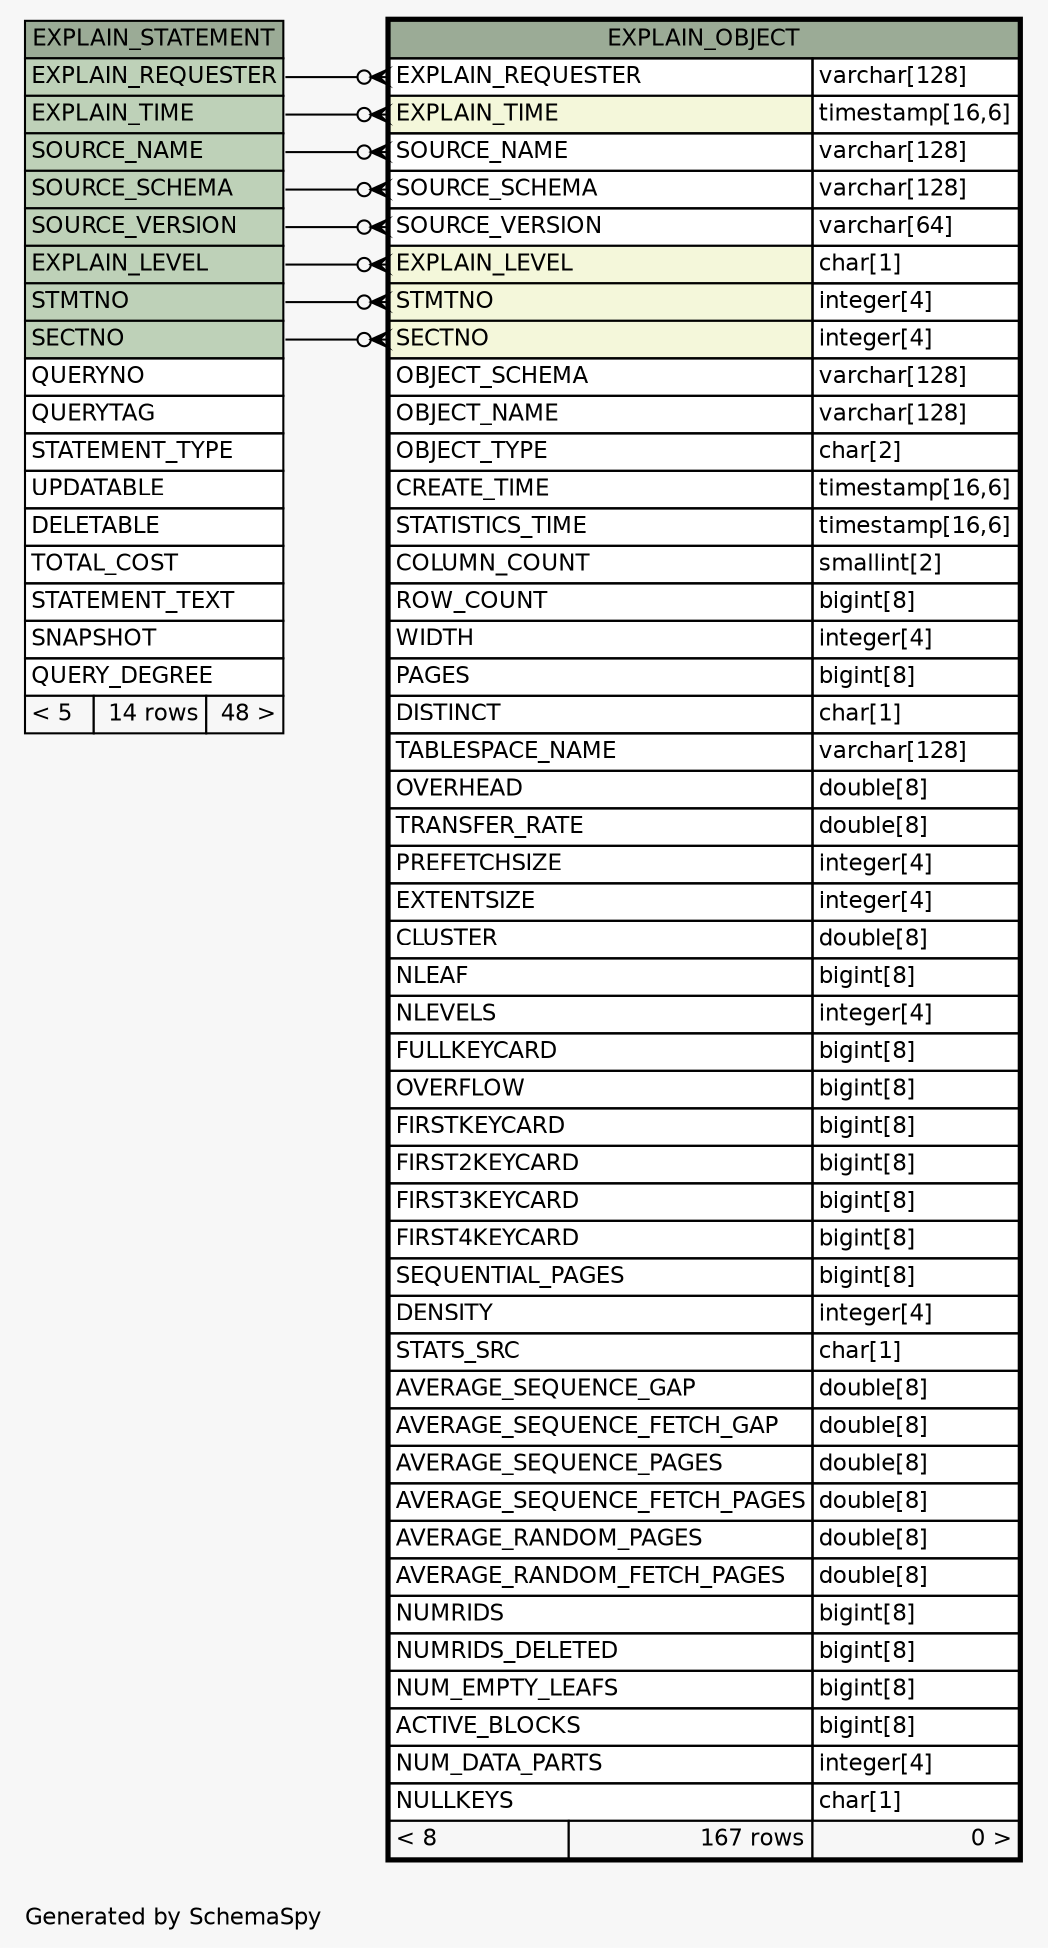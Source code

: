 // dot 2.38.0 on Windows 10 10.0
// SchemaSpy rev Unknown
digraph "oneDegreeRelationshipsDiagram" {
  graph [
    rankdir="RL"
    bgcolor="#f7f7f7"
    label="\nGenerated by SchemaSpy"
    labeljust="l"
    nodesep="0.18"
    ranksep="0.46"
    fontname="Helvetica"
    fontsize="11"
  ];
  node [
    fontname="Helvetica"
    fontsize="11"
    shape="plaintext"
  ];
  edge [
    arrowsize="0.8"
  ];
  "EXPLAIN_OBJECT":"EXPLAIN_LEVEL":w -> "EXPLAIN_STATEMENT":"EXPLAIN_LEVEL":e [arrowhead=none dir=back arrowtail=crowodot];
  "EXPLAIN_OBJECT":"EXPLAIN_REQUESTER":w -> "EXPLAIN_STATEMENT":"EXPLAIN_REQUESTER":e [arrowhead=none dir=back arrowtail=crowodot];
  "EXPLAIN_OBJECT":"EXPLAIN_TIME":w -> "EXPLAIN_STATEMENT":"EXPLAIN_TIME":e [arrowhead=none dir=back arrowtail=crowodot];
  "EXPLAIN_OBJECT":"SECTNO":w -> "EXPLAIN_STATEMENT":"SECTNO":e [arrowhead=none dir=back arrowtail=crowodot];
  "EXPLAIN_OBJECT":"SOURCE_NAME":w -> "EXPLAIN_STATEMENT":"SOURCE_NAME":e [arrowhead=none dir=back arrowtail=crowodot];
  "EXPLAIN_OBJECT":"SOURCE_SCHEMA":w -> "EXPLAIN_STATEMENT":"SOURCE_SCHEMA":e [arrowhead=none dir=back arrowtail=crowodot];
  "EXPLAIN_OBJECT":"SOURCE_VERSION":w -> "EXPLAIN_STATEMENT":"SOURCE_VERSION":e [arrowhead=none dir=back arrowtail=crowodot];
  "EXPLAIN_OBJECT":"STMTNO":w -> "EXPLAIN_STATEMENT":"STMTNO":e [arrowhead=none dir=back arrowtail=crowodot];
  "EXPLAIN_OBJECT" [
    label=<
    <TABLE BORDER="2" CELLBORDER="1" CELLSPACING="0" BGCOLOR="#ffffff">
      <TR><TD COLSPAN="3" BGCOLOR="#9bab96" ALIGN="CENTER">EXPLAIN_OBJECT</TD></TR>
      <TR><TD PORT="EXPLAIN_REQUESTER" COLSPAN="2" ALIGN="LEFT">EXPLAIN_REQUESTER</TD><TD PORT="EXPLAIN_REQUESTER.type" ALIGN="LEFT">varchar[128]</TD></TR>
      <TR><TD PORT="EXPLAIN_TIME" COLSPAN="2" BGCOLOR="#f4f7da" ALIGN="LEFT">EXPLAIN_TIME</TD><TD PORT="EXPLAIN_TIME.type" ALIGN="LEFT">timestamp[16,6]</TD></TR>
      <TR><TD PORT="SOURCE_NAME" COLSPAN="2" ALIGN="LEFT">SOURCE_NAME</TD><TD PORT="SOURCE_NAME.type" ALIGN="LEFT">varchar[128]</TD></TR>
      <TR><TD PORT="SOURCE_SCHEMA" COLSPAN="2" ALIGN="LEFT">SOURCE_SCHEMA</TD><TD PORT="SOURCE_SCHEMA.type" ALIGN="LEFT">varchar[128]</TD></TR>
      <TR><TD PORT="SOURCE_VERSION" COLSPAN="2" ALIGN="LEFT">SOURCE_VERSION</TD><TD PORT="SOURCE_VERSION.type" ALIGN="LEFT">varchar[64]</TD></TR>
      <TR><TD PORT="EXPLAIN_LEVEL" COLSPAN="2" BGCOLOR="#f4f7da" ALIGN="LEFT">EXPLAIN_LEVEL</TD><TD PORT="EXPLAIN_LEVEL.type" ALIGN="LEFT">char[1]</TD></TR>
      <TR><TD PORT="STMTNO" COLSPAN="2" BGCOLOR="#f4f7da" ALIGN="LEFT">STMTNO</TD><TD PORT="STMTNO.type" ALIGN="LEFT">integer[4]</TD></TR>
      <TR><TD PORT="SECTNO" COLSPAN="2" BGCOLOR="#f4f7da" ALIGN="LEFT">SECTNO</TD><TD PORT="SECTNO.type" ALIGN="LEFT">integer[4]</TD></TR>
      <TR><TD PORT="OBJECT_SCHEMA" COLSPAN="2" ALIGN="LEFT">OBJECT_SCHEMA</TD><TD PORT="OBJECT_SCHEMA.type" ALIGN="LEFT">varchar[128]</TD></TR>
      <TR><TD PORT="OBJECT_NAME" COLSPAN="2" ALIGN="LEFT">OBJECT_NAME</TD><TD PORT="OBJECT_NAME.type" ALIGN="LEFT">varchar[128]</TD></TR>
      <TR><TD PORT="OBJECT_TYPE" COLSPAN="2" ALIGN="LEFT">OBJECT_TYPE</TD><TD PORT="OBJECT_TYPE.type" ALIGN="LEFT">char[2]</TD></TR>
      <TR><TD PORT="CREATE_TIME" COLSPAN="2" ALIGN="LEFT">CREATE_TIME</TD><TD PORT="CREATE_TIME.type" ALIGN="LEFT">timestamp[16,6]</TD></TR>
      <TR><TD PORT="STATISTICS_TIME" COLSPAN="2" ALIGN="LEFT">STATISTICS_TIME</TD><TD PORT="STATISTICS_TIME.type" ALIGN="LEFT">timestamp[16,6]</TD></TR>
      <TR><TD PORT="COLUMN_COUNT" COLSPAN="2" ALIGN="LEFT">COLUMN_COUNT</TD><TD PORT="COLUMN_COUNT.type" ALIGN="LEFT">smallint[2]</TD></TR>
      <TR><TD PORT="ROW_COUNT" COLSPAN="2" ALIGN="LEFT">ROW_COUNT</TD><TD PORT="ROW_COUNT.type" ALIGN="LEFT">bigint[8]</TD></TR>
      <TR><TD PORT="WIDTH" COLSPAN="2" ALIGN="LEFT">WIDTH</TD><TD PORT="WIDTH.type" ALIGN="LEFT">integer[4]</TD></TR>
      <TR><TD PORT="PAGES" COLSPAN="2" ALIGN="LEFT">PAGES</TD><TD PORT="PAGES.type" ALIGN="LEFT">bigint[8]</TD></TR>
      <TR><TD PORT="DISTINCT" COLSPAN="2" ALIGN="LEFT">DISTINCT</TD><TD PORT="DISTINCT.type" ALIGN="LEFT">char[1]</TD></TR>
      <TR><TD PORT="TABLESPACE_NAME" COLSPAN="2" ALIGN="LEFT">TABLESPACE_NAME</TD><TD PORT="TABLESPACE_NAME.type" ALIGN="LEFT">varchar[128]</TD></TR>
      <TR><TD PORT="OVERHEAD" COLSPAN="2" ALIGN="LEFT">OVERHEAD</TD><TD PORT="OVERHEAD.type" ALIGN="LEFT">double[8]</TD></TR>
      <TR><TD PORT="TRANSFER_RATE" COLSPAN="2" ALIGN="LEFT">TRANSFER_RATE</TD><TD PORT="TRANSFER_RATE.type" ALIGN="LEFT">double[8]</TD></TR>
      <TR><TD PORT="PREFETCHSIZE" COLSPAN="2" ALIGN="LEFT">PREFETCHSIZE</TD><TD PORT="PREFETCHSIZE.type" ALIGN="LEFT">integer[4]</TD></TR>
      <TR><TD PORT="EXTENTSIZE" COLSPAN="2" ALIGN="LEFT">EXTENTSIZE</TD><TD PORT="EXTENTSIZE.type" ALIGN="LEFT">integer[4]</TD></TR>
      <TR><TD PORT="CLUSTER" COLSPAN="2" ALIGN="LEFT">CLUSTER</TD><TD PORT="CLUSTER.type" ALIGN="LEFT">double[8]</TD></TR>
      <TR><TD PORT="NLEAF" COLSPAN="2" ALIGN="LEFT">NLEAF</TD><TD PORT="NLEAF.type" ALIGN="LEFT">bigint[8]</TD></TR>
      <TR><TD PORT="NLEVELS" COLSPAN="2" ALIGN="LEFT">NLEVELS</TD><TD PORT="NLEVELS.type" ALIGN="LEFT">integer[4]</TD></TR>
      <TR><TD PORT="FULLKEYCARD" COLSPAN="2" ALIGN="LEFT">FULLKEYCARD</TD><TD PORT="FULLKEYCARD.type" ALIGN="LEFT">bigint[8]</TD></TR>
      <TR><TD PORT="OVERFLOW" COLSPAN="2" ALIGN="LEFT">OVERFLOW</TD><TD PORT="OVERFLOW.type" ALIGN="LEFT">bigint[8]</TD></TR>
      <TR><TD PORT="FIRSTKEYCARD" COLSPAN="2" ALIGN="LEFT">FIRSTKEYCARD</TD><TD PORT="FIRSTKEYCARD.type" ALIGN="LEFT">bigint[8]</TD></TR>
      <TR><TD PORT="FIRST2KEYCARD" COLSPAN="2" ALIGN="LEFT">FIRST2KEYCARD</TD><TD PORT="FIRST2KEYCARD.type" ALIGN="LEFT">bigint[8]</TD></TR>
      <TR><TD PORT="FIRST3KEYCARD" COLSPAN="2" ALIGN="LEFT">FIRST3KEYCARD</TD><TD PORT="FIRST3KEYCARD.type" ALIGN="LEFT">bigint[8]</TD></TR>
      <TR><TD PORT="FIRST4KEYCARD" COLSPAN="2" ALIGN="LEFT">FIRST4KEYCARD</TD><TD PORT="FIRST4KEYCARD.type" ALIGN="LEFT">bigint[8]</TD></TR>
      <TR><TD PORT="SEQUENTIAL_PAGES" COLSPAN="2" ALIGN="LEFT">SEQUENTIAL_PAGES</TD><TD PORT="SEQUENTIAL_PAGES.type" ALIGN="LEFT">bigint[8]</TD></TR>
      <TR><TD PORT="DENSITY" COLSPAN="2" ALIGN="LEFT">DENSITY</TD><TD PORT="DENSITY.type" ALIGN="LEFT">integer[4]</TD></TR>
      <TR><TD PORT="STATS_SRC" COLSPAN="2" ALIGN="LEFT">STATS_SRC</TD><TD PORT="STATS_SRC.type" ALIGN="LEFT">char[1]</TD></TR>
      <TR><TD PORT="AVERAGE_SEQUENCE_GAP" COLSPAN="2" ALIGN="LEFT">AVERAGE_SEQUENCE_GAP</TD><TD PORT="AVERAGE_SEQUENCE_GAP.type" ALIGN="LEFT">double[8]</TD></TR>
      <TR><TD PORT="AVERAGE_SEQUENCE_FETCH_GAP" COLSPAN="2" ALIGN="LEFT">AVERAGE_SEQUENCE_FETCH_GAP</TD><TD PORT="AVERAGE_SEQUENCE_FETCH_GAP.type" ALIGN="LEFT">double[8]</TD></TR>
      <TR><TD PORT="AVERAGE_SEQUENCE_PAGES" COLSPAN="2" ALIGN="LEFT">AVERAGE_SEQUENCE_PAGES</TD><TD PORT="AVERAGE_SEQUENCE_PAGES.type" ALIGN="LEFT">double[8]</TD></TR>
      <TR><TD PORT="AVERAGE_SEQUENCE_FETCH_PAGES" COLSPAN="2" ALIGN="LEFT">AVERAGE_SEQUENCE_FETCH_PAGES</TD><TD PORT="AVERAGE_SEQUENCE_FETCH_PAGES.type" ALIGN="LEFT">double[8]</TD></TR>
      <TR><TD PORT="AVERAGE_RANDOM_PAGES" COLSPAN="2" ALIGN="LEFT">AVERAGE_RANDOM_PAGES</TD><TD PORT="AVERAGE_RANDOM_PAGES.type" ALIGN="LEFT">double[8]</TD></TR>
      <TR><TD PORT="AVERAGE_RANDOM_FETCH_PAGES" COLSPAN="2" ALIGN="LEFT">AVERAGE_RANDOM_FETCH_PAGES</TD><TD PORT="AVERAGE_RANDOM_FETCH_PAGES.type" ALIGN="LEFT">double[8]</TD></TR>
      <TR><TD PORT="NUMRIDS" COLSPAN="2" ALIGN="LEFT">NUMRIDS</TD><TD PORT="NUMRIDS.type" ALIGN="LEFT">bigint[8]</TD></TR>
      <TR><TD PORT="NUMRIDS_DELETED" COLSPAN="2" ALIGN="LEFT">NUMRIDS_DELETED</TD><TD PORT="NUMRIDS_DELETED.type" ALIGN="LEFT">bigint[8]</TD></TR>
      <TR><TD PORT="NUM_EMPTY_LEAFS" COLSPAN="2" ALIGN="LEFT">NUM_EMPTY_LEAFS</TD><TD PORT="NUM_EMPTY_LEAFS.type" ALIGN="LEFT">bigint[8]</TD></TR>
      <TR><TD PORT="ACTIVE_BLOCKS" COLSPAN="2" ALIGN="LEFT">ACTIVE_BLOCKS</TD><TD PORT="ACTIVE_BLOCKS.type" ALIGN="LEFT">bigint[8]</TD></TR>
      <TR><TD PORT="NUM_DATA_PARTS" COLSPAN="2" ALIGN="LEFT">NUM_DATA_PARTS</TD><TD PORT="NUM_DATA_PARTS.type" ALIGN="LEFT">integer[4]</TD></TR>
      <TR><TD PORT="NULLKEYS" COLSPAN="2" ALIGN="LEFT">NULLKEYS</TD><TD PORT="NULLKEYS.type" ALIGN="LEFT">char[1]</TD></TR>
      <TR><TD ALIGN="LEFT" BGCOLOR="#f7f7f7">&lt; 8</TD><TD ALIGN="RIGHT" BGCOLOR="#f7f7f7">167 rows</TD><TD ALIGN="RIGHT" BGCOLOR="#f7f7f7">0 &gt;</TD></TR>
    </TABLE>>
    URL="EXPLAIN_OBJECT.html"
    tooltip="EXPLAIN_OBJECT"
  ];
  "EXPLAIN_STATEMENT" [
    label=<
    <TABLE BORDER="0" CELLBORDER="1" CELLSPACING="0" BGCOLOR="#ffffff">
      <TR><TD COLSPAN="3" BGCOLOR="#9bab96" ALIGN="CENTER">EXPLAIN_STATEMENT</TD></TR>
      <TR><TD PORT="EXPLAIN_REQUESTER" COLSPAN="3" BGCOLOR="#bed1b8" ALIGN="LEFT">EXPLAIN_REQUESTER</TD></TR>
      <TR><TD PORT="EXPLAIN_TIME" COLSPAN="3" BGCOLOR="#bed1b8" ALIGN="LEFT">EXPLAIN_TIME</TD></TR>
      <TR><TD PORT="SOURCE_NAME" COLSPAN="3" BGCOLOR="#bed1b8" ALIGN="LEFT">SOURCE_NAME</TD></TR>
      <TR><TD PORT="SOURCE_SCHEMA" COLSPAN="3" BGCOLOR="#bed1b8" ALIGN="LEFT">SOURCE_SCHEMA</TD></TR>
      <TR><TD PORT="SOURCE_VERSION" COLSPAN="3" BGCOLOR="#bed1b8" ALIGN="LEFT">SOURCE_VERSION</TD></TR>
      <TR><TD PORT="EXPLAIN_LEVEL" COLSPAN="3" BGCOLOR="#bed1b8" ALIGN="LEFT">EXPLAIN_LEVEL</TD></TR>
      <TR><TD PORT="STMTNO" COLSPAN="3" BGCOLOR="#bed1b8" ALIGN="LEFT">STMTNO</TD></TR>
      <TR><TD PORT="SECTNO" COLSPAN="3" BGCOLOR="#bed1b8" ALIGN="LEFT">SECTNO</TD></TR>
      <TR><TD PORT="QUERYNO" COLSPAN="3" ALIGN="LEFT">QUERYNO</TD></TR>
      <TR><TD PORT="QUERYTAG" COLSPAN="3" ALIGN="LEFT">QUERYTAG</TD></TR>
      <TR><TD PORT="STATEMENT_TYPE" COLSPAN="3" ALIGN="LEFT">STATEMENT_TYPE</TD></TR>
      <TR><TD PORT="UPDATABLE" COLSPAN="3" ALIGN="LEFT">UPDATABLE</TD></TR>
      <TR><TD PORT="DELETABLE" COLSPAN="3" ALIGN="LEFT">DELETABLE</TD></TR>
      <TR><TD PORT="TOTAL_COST" COLSPAN="3" ALIGN="LEFT">TOTAL_COST</TD></TR>
      <TR><TD PORT="STATEMENT_TEXT" COLSPAN="3" ALIGN="LEFT">STATEMENT_TEXT</TD></TR>
      <TR><TD PORT="SNAPSHOT" COLSPAN="3" ALIGN="LEFT">SNAPSHOT</TD></TR>
      <TR><TD PORT="QUERY_DEGREE" COLSPAN="3" ALIGN="LEFT">QUERY_DEGREE</TD></TR>
      <TR><TD ALIGN="LEFT" BGCOLOR="#f7f7f7">&lt; 5</TD><TD ALIGN="RIGHT" BGCOLOR="#f7f7f7">14 rows</TD><TD ALIGN="RIGHT" BGCOLOR="#f7f7f7">48 &gt;</TD></TR>
    </TABLE>>
    URL="EXPLAIN_STATEMENT.html"
    tooltip="EXPLAIN_STATEMENT"
  ];
}
